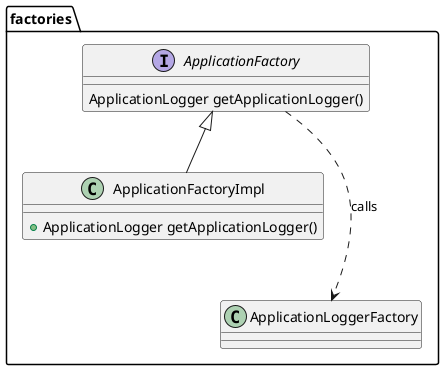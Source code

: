 @startuml

package factories {

interface ApplicationFactory {
ApplicationLogger getApplicationLogger()
}

class ApplicationFactoryImpl {
+ApplicationLogger getApplicationLogger()
}

ApplicationFactory <|-- ApplicationFactoryImpl

ApplicationFactory ...> ApplicationLoggerFactory: calls

}

@enduml